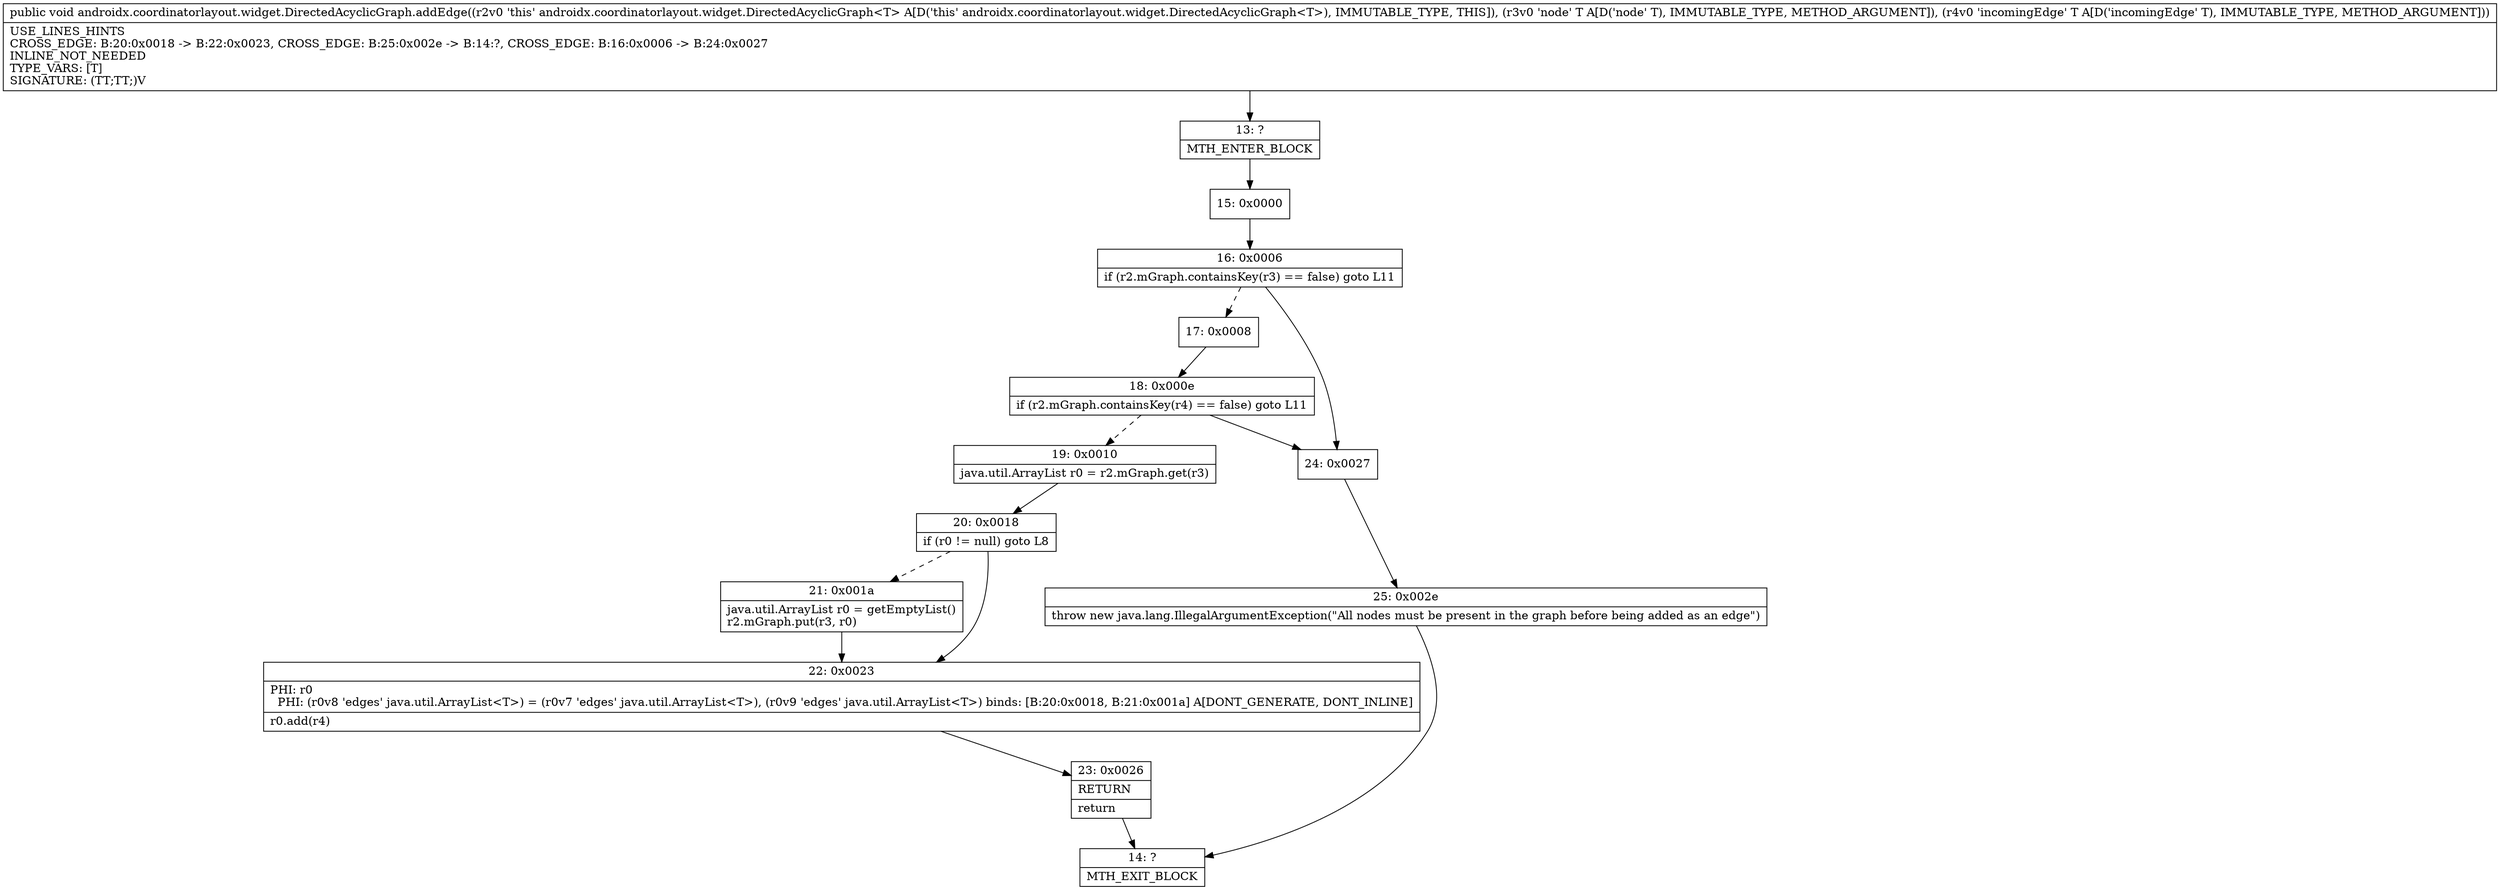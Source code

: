 digraph "CFG forandroidx.coordinatorlayout.widget.DirectedAcyclicGraph.addEdge(Ljava\/lang\/Object;Ljava\/lang\/Object;)V" {
Node_13 [shape=record,label="{13\:\ ?|MTH_ENTER_BLOCK\l}"];
Node_15 [shape=record,label="{15\:\ 0x0000}"];
Node_16 [shape=record,label="{16\:\ 0x0006|if (r2.mGraph.containsKey(r3) == false) goto L11\l}"];
Node_17 [shape=record,label="{17\:\ 0x0008}"];
Node_18 [shape=record,label="{18\:\ 0x000e|if (r2.mGraph.containsKey(r4) == false) goto L11\l}"];
Node_19 [shape=record,label="{19\:\ 0x0010|java.util.ArrayList r0 = r2.mGraph.get(r3)\l}"];
Node_20 [shape=record,label="{20\:\ 0x0018|if (r0 != null) goto L8\l}"];
Node_21 [shape=record,label="{21\:\ 0x001a|java.util.ArrayList r0 = getEmptyList()\lr2.mGraph.put(r3, r0)\l}"];
Node_22 [shape=record,label="{22\:\ 0x0023|PHI: r0 \l  PHI: (r0v8 'edges' java.util.ArrayList\<T\>) = (r0v7 'edges' java.util.ArrayList\<T\>), (r0v9 'edges' java.util.ArrayList\<T\>) binds: [B:20:0x0018, B:21:0x001a] A[DONT_GENERATE, DONT_INLINE]\l|r0.add(r4)\l}"];
Node_23 [shape=record,label="{23\:\ 0x0026|RETURN\l|return\l}"];
Node_14 [shape=record,label="{14\:\ ?|MTH_EXIT_BLOCK\l}"];
Node_24 [shape=record,label="{24\:\ 0x0027}"];
Node_25 [shape=record,label="{25\:\ 0x002e|throw new java.lang.IllegalArgumentException(\"All nodes must be present in the graph before being added as an edge\")\l}"];
MethodNode[shape=record,label="{public void androidx.coordinatorlayout.widget.DirectedAcyclicGraph.addEdge((r2v0 'this' androidx.coordinatorlayout.widget.DirectedAcyclicGraph\<T\> A[D('this' androidx.coordinatorlayout.widget.DirectedAcyclicGraph\<T\>), IMMUTABLE_TYPE, THIS]), (r3v0 'node' T A[D('node' T), IMMUTABLE_TYPE, METHOD_ARGUMENT]), (r4v0 'incomingEdge' T A[D('incomingEdge' T), IMMUTABLE_TYPE, METHOD_ARGUMENT]))  | USE_LINES_HINTS\lCROSS_EDGE: B:20:0x0018 \-\> B:22:0x0023, CROSS_EDGE: B:25:0x002e \-\> B:14:?, CROSS_EDGE: B:16:0x0006 \-\> B:24:0x0027\lINLINE_NOT_NEEDED\lTYPE_VARS: [T]\lSIGNATURE: (TT;TT;)V\l}"];
MethodNode -> Node_13;Node_13 -> Node_15;
Node_15 -> Node_16;
Node_16 -> Node_17[style=dashed];
Node_16 -> Node_24;
Node_17 -> Node_18;
Node_18 -> Node_19[style=dashed];
Node_18 -> Node_24;
Node_19 -> Node_20;
Node_20 -> Node_21[style=dashed];
Node_20 -> Node_22;
Node_21 -> Node_22;
Node_22 -> Node_23;
Node_23 -> Node_14;
Node_24 -> Node_25;
Node_25 -> Node_14;
}

